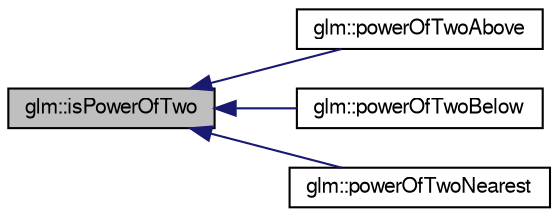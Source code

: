 digraph G
{
  bgcolor="transparent";
  edge [fontname="FreeSans",fontsize=10,labelfontname="FreeSans",labelfontsize=10];
  node [fontname="FreeSans",fontsize=10,shape=record];
  rankdir=LR;
  Node1 [label="glm::isPowerOfTwo",height=0.2,width=0.4,color="black", fillcolor="grey75", style="filled" fontcolor="black"];
  Node1 -> Node2 [dir=back,color="midnightblue",fontsize=10,style="solid"];
  Node2 [label="glm::powerOfTwoAbove",height=0.2,width=0.4,color="black",URL="$group__gtx__bit.html#gf27d271ec57b96b6acae9395b9c4a365"];
  Node1 -> Node3 [dir=back,color="midnightblue",fontsize=10,style="solid"];
  Node3 [label="glm::powerOfTwoBelow",height=0.2,width=0.4,color="black",URL="$group__gtx__bit.html#ga0bb1687b43f594a471c5506cc505dce"];
  Node1 -> Node4 [dir=back,color="midnightblue",fontsize=10,style="solid"];
  Node4 [label="glm::powerOfTwoNearest",height=0.2,width=0.4,color="black",URL="$group__gtx__bit.html#g0e3c8f921e59dc07ad9c70bb1376799c"];
}
